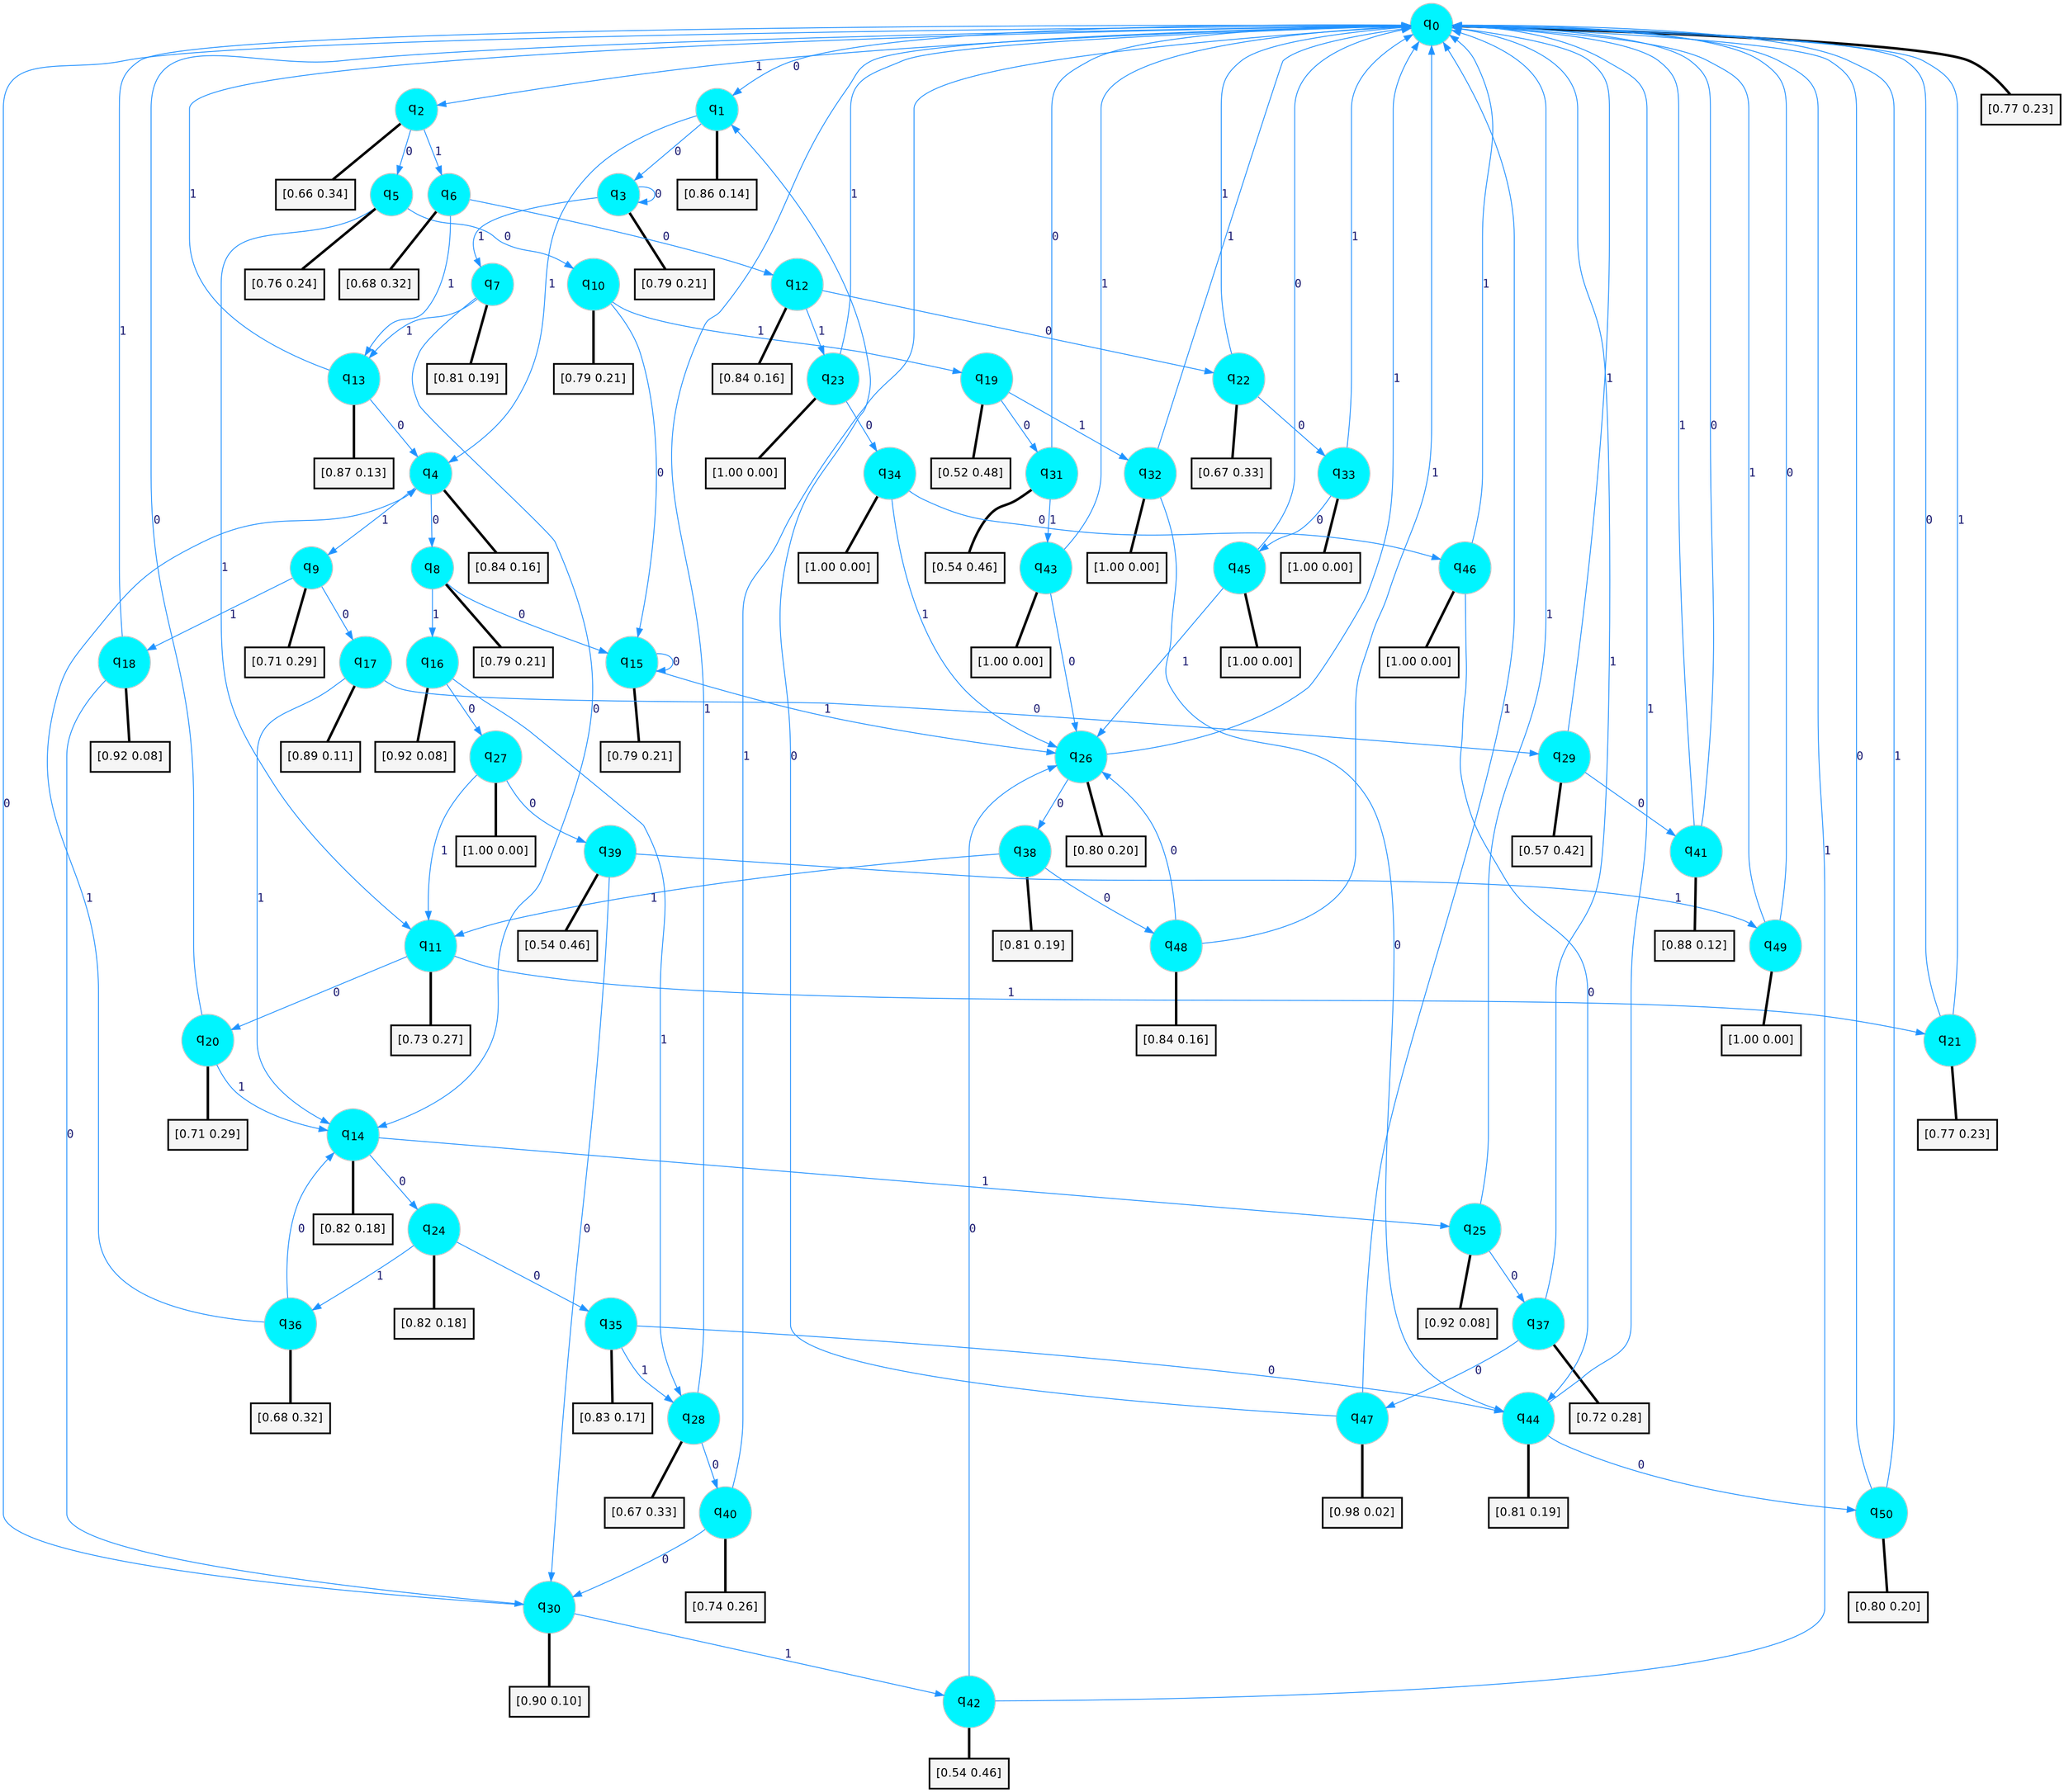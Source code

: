digraph G {
graph [
bgcolor=transparent, dpi=300, rankdir=TD, size="40,25"];
node [
color=gray, fillcolor=turquoise1, fontcolor=black, fontname=Helvetica, fontsize=16, fontweight=bold, shape=circle, style=filled];
edge [
arrowsize=1, color=dodgerblue1, fontcolor=midnightblue, fontname=courier, fontweight=bold, penwidth=1, style=solid, weight=20];
0[label=<q<SUB>0</SUB>>];
1[label=<q<SUB>1</SUB>>];
2[label=<q<SUB>2</SUB>>];
3[label=<q<SUB>3</SUB>>];
4[label=<q<SUB>4</SUB>>];
5[label=<q<SUB>5</SUB>>];
6[label=<q<SUB>6</SUB>>];
7[label=<q<SUB>7</SUB>>];
8[label=<q<SUB>8</SUB>>];
9[label=<q<SUB>9</SUB>>];
10[label=<q<SUB>10</SUB>>];
11[label=<q<SUB>11</SUB>>];
12[label=<q<SUB>12</SUB>>];
13[label=<q<SUB>13</SUB>>];
14[label=<q<SUB>14</SUB>>];
15[label=<q<SUB>15</SUB>>];
16[label=<q<SUB>16</SUB>>];
17[label=<q<SUB>17</SUB>>];
18[label=<q<SUB>18</SUB>>];
19[label=<q<SUB>19</SUB>>];
20[label=<q<SUB>20</SUB>>];
21[label=<q<SUB>21</SUB>>];
22[label=<q<SUB>22</SUB>>];
23[label=<q<SUB>23</SUB>>];
24[label=<q<SUB>24</SUB>>];
25[label=<q<SUB>25</SUB>>];
26[label=<q<SUB>26</SUB>>];
27[label=<q<SUB>27</SUB>>];
28[label=<q<SUB>28</SUB>>];
29[label=<q<SUB>29</SUB>>];
30[label=<q<SUB>30</SUB>>];
31[label=<q<SUB>31</SUB>>];
32[label=<q<SUB>32</SUB>>];
33[label=<q<SUB>33</SUB>>];
34[label=<q<SUB>34</SUB>>];
35[label=<q<SUB>35</SUB>>];
36[label=<q<SUB>36</SUB>>];
37[label=<q<SUB>37</SUB>>];
38[label=<q<SUB>38</SUB>>];
39[label=<q<SUB>39</SUB>>];
40[label=<q<SUB>40</SUB>>];
41[label=<q<SUB>41</SUB>>];
42[label=<q<SUB>42</SUB>>];
43[label=<q<SUB>43</SUB>>];
44[label=<q<SUB>44</SUB>>];
45[label=<q<SUB>45</SUB>>];
46[label=<q<SUB>46</SUB>>];
47[label=<q<SUB>47</SUB>>];
48[label=<q<SUB>48</SUB>>];
49[label=<q<SUB>49</SUB>>];
50[label=<q<SUB>50</SUB>>];
51[label="[0.77 0.23]", shape=box,fontcolor=black, fontname=Helvetica, fontsize=14, penwidth=2, fillcolor=whitesmoke,color=black];
52[label="[0.86 0.14]", shape=box,fontcolor=black, fontname=Helvetica, fontsize=14, penwidth=2, fillcolor=whitesmoke,color=black];
53[label="[0.66 0.34]", shape=box,fontcolor=black, fontname=Helvetica, fontsize=14, penwidth=2, fillcolor=whitesmoke,color=black];
54[label="[0.79 0.21]", shape=box,fontcolor=black, fontname=Helvetica, fontsize=14, penwidth=2, fillcolor=whitesmoke,color=black];
55[label="[0.84 0.16]", shape=box,fontcolor=black, fontname=Helvetica, fontsize=14, penwidth=2, fillcolor=whitesmoke,color=black];
56[label="[0.76 0.24]", shape=box,fontcolor=black, fontname=Helvetica, fontsize=14, penwidth=2, fillcolor=whitesmoke,color=black];
57[label="[0.68 0.32]", shape=box,fontcolor=black, fontname=Helvetica, fontsize=14, penwidth=2, fillcolor=whitesmoke,color=black];
58[label="[0.81 0.19]", shape=box,fontcolor=black, fontname=Helvetica, fontsize=14, penwidth=2, fillcolor=whitesmoke,color=black];
59[label="[0.79 0.21]", shape=box,fontcolor=black, fontname=Helvetica, fontsize=14, penwidth=2, fillcolor=whitesmoke,color=black];
60[label="[0.71 0.29]", shape=box,fontcolor=black, fontname=Helvetica, fontsize=14, penwidth=2, fillcolor=whitesmoke,color=black];
61[label="[0.79 0.21]", shape=box,fontcolor=black, fontname=Helvetica, fontsize=14, penwidth=2, fillcolor=whitesmoke,color=black];
62[label="[0.73 0.27]", shape=box,fontcolor=black, fontname=Helvetica, fontsize=14, penwidth=2, fillcolor=whitesmoke,color=black];
63[label="[0.84 0.16]", shape=box,fontcolor=black, fontname=Helvetica, fontsize=14, penwidth=2, fillcolor=whitesmoke,color=black];
64[label="[0.87 0.13]", shape=box,fontcolor=black, fontname=Helvetica, fontsize=14, penwidth=2, fillcolor=whitesmoke,color=black];
65[label="[0.82 0.18]", shape=box,fontcolor=black, fontname=Helvetica, fontsize=14, penwidth=2, fillcolor=whitesmoke,color=black];
66[label="[0.79 0.21]", shape=box,fontcolor=black, fontname=Helvetica, fontsize=14, penwidth=2, fillcolor=whitesmoke,color=black];
67[label="[0.92 0.08]", shape=box,fontcolor=black, fontname=Helvetica, fontsize=14, penwidth=2, fillcolor=whitesmoke,color=black];
68[label="[0.89 0.11]", shape=box,fontcolor=black, fontname=Helvetica, fontsize=14, penwidth=2, fillcolor=whitesmoke,color=black];
69[label="[0.92 0.08]", shape=box,fontcolor=black, fontname=Helvetica, fontsize=14, penwidth=2, fillcolor=whitesmoke,color=black];
70[label="[0.52 0.48]", shape=box,fontcolor=black, fontname=Helvetica, fontsize=14, penwidth=2, fillcolor=whitesmoke,color=black];
71[label="[0.71 0.29]", shape=box,fontcolor=black, fontname=Helvetica, fontsize=14, penwidth=2, fillcolor=whitesmoke,color=black];
72[label="[0.77 0.23]", shape=box,fontcolor=black, fontname=Helvetica, fontsize=14, penwidth=2, fillcolor=whitesmoke,color=black];
73[label="[0.67 0.33]", shape=box,fontcolor=black, fontname=Helvetica, fontsize=14, penwidth=2, fillcolor=whitesmoke,color=black];
74[label="[1.00 0.00]", shape=box,fontcolor=black, fontname=Helvetica, fontsize=14, penwidth=2, fillcolor=whitesmoke,color=black];
75[label="[0.82 0.18]", shape=box,fontcolor=black, fontname=Helvetica, fontsize=14, penwidth=2, fillcolor=whitesmoke,color=black];
76[label="[0.92 0.08]", shape=box,fontcolor=black, fontname=Helvetica, fontsize=14, penwidth=2, fillcolor=whitesmoke,color=black];
77[label="[0.80 0.20]", shape=box,fontcolor=black, fontname=Helvetica, fontsize=14, penwidth=2, fillcolor=whitesmoke,color=black];
78[label="[1.00 0.00]", shape=box,fontcolor=black, fontname=Helvetica, fontsize=14, penwidth=2, fillcolor=whitesmoke,color=black];
79[label="[0.67 0.33]", shape=box,fontcolor=black, fontname=Helvetica, fontsize=14, penwidth=2, fillcolor=whitesmoke,color=black];
80[label="[0.57 0.42]", shape=box,fontcolor=black, fontname=Helvetica, fontsize=14, penwidth=2, fillcolor=whitesmoke,color=black];
81[label="[0.90 0.10]", shape=box,fontcolor=black, fontname=Helvetica, fontsize=14, penwidth=2, fillcolor=whitesmoke,color=black];
82[label="[0.54 0.46]", shape=box,fontcolor=black, fontname=Helvetica, fontsize=14, penwidth=2, fillcolor=whitesmoke,color=black];
83[label="[1.00 0.00]", shape=box,fontcolor=black, fontname=Helvetica, fontsize=14, penwidth=2, fillcolor=whitesmoke,color=black];
84[label="[1.00 0.00]", shape=box,fontcolor=black, fontname=Helvetica, fontsize=14, penwidth=2, fillcolor=whitesmoke,color=black];
85[label="[1.00 0.00]", shape=box,fontcolor=black, fontname=Helvetica, fontsize=14, penwidth=2, fillcolor=whitesmoke,color=black];
86[label="[0.83 0.17]", shape=box,fontcolor=black, fontname=Helvetica, fontsize=14, penwidth=2, fillcolor=whitesmoke,color=black];
87[label="[0.68 0.32]", shape=box,fontcolor=black, fontname=Helvetica, fontsize=14, penwidth=2, fillcolor=whitesmoke,color=black];
88[label="[0.72 0.28]", shape=box,fontcolor=black, fontname=Helvetica, fontsize=14, penwidth=2, fillcolor=whitesmoke,color=black];
89[label="[0.81 0.19]", shape=box,fontcolor=black, fontname=Helvetica, fontsize=14, penwidth=2, fillcolor=whitesmoke,color=black];
90[label="[0.54 0.46]", shape=box,fontcolor=black, fontname=Helvetica, fontsize=14, penwidth=2, fillcolor=whitesmoke,color=black];
91[label="[0.74 0.26]", shape=box,fontcolor=black, fontname=Helvetica, fontsize=14, penwidth=2, fillcolor=whitesmoke,color=black];
92[label="[0.88 0.12]", shape=box,fontcolor=black, fontname=Helvetica, fontsize=14, penwidth=2, fillcolor=whitesmoke,color=black];
93[label="[0.54 0.46]", shape=box,fontcolor=black, fontname=Helvetica, fontsize=14, penwidth=2, fillcolor=whitesmoke,color=black];
94[label="[1.00 0.00]", shape=box,fontcolor=black, fontname=Helvetica, fontsize=14, penwidth=2, fillcolor=whitesmoke,color=black];
95[label="[0.81 0.19]", shape=box,fontcolor=black, fontname=Helvetica, fontsize=14, penwidth=2, fillcolor=whitesmoke,color=black];
96[label="[1.00 0.00]", shape=box,fontcolor=black, fontname=Helvetica, fontsize=14, penwidth=2, fillcolor=whitesmoke,color=black];
97[label="[1.00 0.00]", shape=box,fontcolor=black, fontname=Helvetica, fontsize=14, penwidth=2, fillcolor=whitesmoke,color=black];
98[label="[0.98 0.02]", shape=box,fontcolor=black, fontname=Helvetica, fontsize=14, penwidth=2, fillcolor=whitesmoke,color=black];
99[label="[0.84 0.16]", shape=box,fontcolor=black, fontname=Helvetica, fontsize=14, penwidth=2, fillcolor=whitesmoke,color=black];
100[label="[1.00 0.00]", shape=box,fontcolor=black, fontname=Helvetica, fontsize=14, penwidth=2, fillcolor=whitesmoke,color=black];
101[label="[0.80 0.20]", shape=box,fontcolor=black, fontname=Helvetica, fontsize=14, penwidth=2, fillcolor=whitesmoke,color=black];
0->1 [label=0];
0->2 [label=1];
0->51 [arrowhead=none, penwidth=3,color=black];
1->3 [label=0];
1->4 [label=1];
1->52 [arrowhead=none, penwidth=3,color=black];
2->5 [label=0];
2->6 [label=1];
2->53 [arrowhead=none, penwidth=3,color=black];
3->3 [label=0];
3->7 [label=1];
3->54 [arrowhead=none, penwidth=3,color=black];
4->8 [label=0];
4->9 [label=1];
4->55 [arrowhead=none, penwidth=3,color=black];
5->10 [label=0];
5->11 [label=1];
5->56 [arrowhead=none, penwidth=3,color=black];
6->12 [label=0];
6->13 [label=1];
6->57 [arrowhead=none, penwidth=3,color=black];
7->14 [label=0];
7->13 [label=1];
7->58 [arrowhead=none, penwidth=3,color=black];
8->15 [label=0];
8->16 [label=1];
8->59 [arrowhead=none, penwidth=3,color=black];
9->17 [label=0];
9->18 [label=1];
9->60 [arrowhead=none, penwidth=3,color=black];
10->15 [label=0];
10->19 [label=1];
10->61 [arrowhead=none, penwidth=3,color=black];
11->20 [label=0];
11->21 [label=1];
11->62 [arrowhead=none, penwidth=3,color=black];
12->22 [label=0];
12->23 [label=1];
12->63 [arrowhead=none, penwidth=3,color=black];
13->4 [label=0];
13->0 [label=1];
13->64 [arrowhead=none, penwidth=3,color=black];
14->24 [label=0];
14->25 [label=1];
14->65 [arrowhead=none, penwidth=3,color=black];
15->15 [label=0];
15->26 [label=1];
15->66 [arrowhead=none, penwidth=3,color=black];
16->27 [label=0];
16->28 [label=1];
16->67 [arrowhead=none, penwidth=3,color=black];
17->29 [label=0];
17->14 [label=1];
17->68 [arrowhead=none, penwidth=3,color=black];
18->30 [label=0];
18->0 [label=1];
18->69 [arrowhead=none, penwidth=3,color=black];
19->31 [label=0];
19->32 [label=1];
19->70 [arrowhead=none, penwidth=3,color=black];
20->0 [label=0];
20->14 [label=1];
20->71 [arrowhead=none, penwidth=3,color=black];
21->0 [label=0];
21->0 [label=1];
21->72 [arrowhead=none, penwidth=3,color=black];
22->33 [label=0];
22->0 [label=1];
22->73 [arrowhead=none, penwidth=3,color=black];
23->34 [label=0];
23->0 [label=1];
23->74 [arrowhead=none, penwidth=3,color=black];
24->35 [label=0];
24->36 [label=1];
24->75 [arrowhead=none, penwidth=3,color=black];
25->37 [label=0];
25->0 [label=1];
25->76 [arrowhead=none, penwidth=3,color=black];
26->38 [label=0];
26->0 [label=1];
26->77 [arrowhead=none, penwidth=3,color=black];
27->39 [label=0];
27->11 [label=1];
27->78 [arrowhead=none, penwidth=3,color=black];
28->40 [label=0];
28->0 [label=1];
28->79 [arrowhead=none, penwidth=3,color=black];
29->41 [label=0];
29->0 [label=1];
29->80 [arrowhead=none, penwidth=3,color=black];
30->0 [label=0];
30->42 [label=1];
30->81 [arrowhead=none, penwidth=3,color=black];
31->0 [label=0];
31->43 [label=1];
31->82 [arrowhead=none, penwidth=3,color=black];
32->44 [label=0];
32->0 [label=1];
32->83 [arrowhead=none, penwidth=3,color=black];
33->45 [label=0];
33->0 [label=1];
33->84 [arrowhead=none, penwidth=3,color=black];
34->46 [label=0];
34->26 [label=1];
34->85 [arrowhead=none, penwidth=3,color=black];
35->44 [label=0];
35->28 [label=1];
35->86 [arrowhead=none, penwidth=3,color=black];
36->14 [label=0];
36->4 [label=1];
36->87 [arrowhead=none, penwidth=3,color=black];
37->47 [label=0];
37->0 [label=1];
37->88 [arrowhead=none, penwidth=3,color=black];
38->48 [label=0];
38->11 [label=1];
38->89 [arrowhead=none, penwidth=3,color=black];
39->30 [label=0];
39->49 [label=1];
39->90 [arrowhead=none, penwidth=3,color=black];
40->30 [label=0];
40->0 [label=1];
40->91 [arrowhead=none, penwidth=3,color=black];
41->0 [label=0];
41->0 [label=1];
41->92 [arrowhead=none, penwidth=3,color=black];
42->26 [label=0];
42->0 [label=1];
42->93 [arrowhead=none, penwidth=3,color=black];
43->26 [label=0];
43->0 [label=1];
43->94 [arrowhead=none, penwidth=3,color=black];
44->50 [label=0];
44->0 [label=1];
44->95 [arrowhead=none, penwidth=3,color=black];
45->0 [label=0];
45->26 [label=1];
45->96 [arrowhead=none, penwidth=3,color=black];
46->44 [label=0];
46->0 [label=1];
46->97 [arrowhead=none, penwidth=3,color=black];
47->1 [label=0];
47->0 [label=1];
47->98 [arrowhead=none, penwidth=3,color=black];
48->26 [label=0];
48->0 [label=1];
48->99 [arrowhead=none, penwidth=3,color=black];
49->0 [label=0];
49->0 [label=1];
49->100 [arrowhead=none, penwidth=3,color=black];
50->0 [label=0];
50->0 [label=1];
50->101 [arrowhead=none, penwidth=3,color=black];
}
